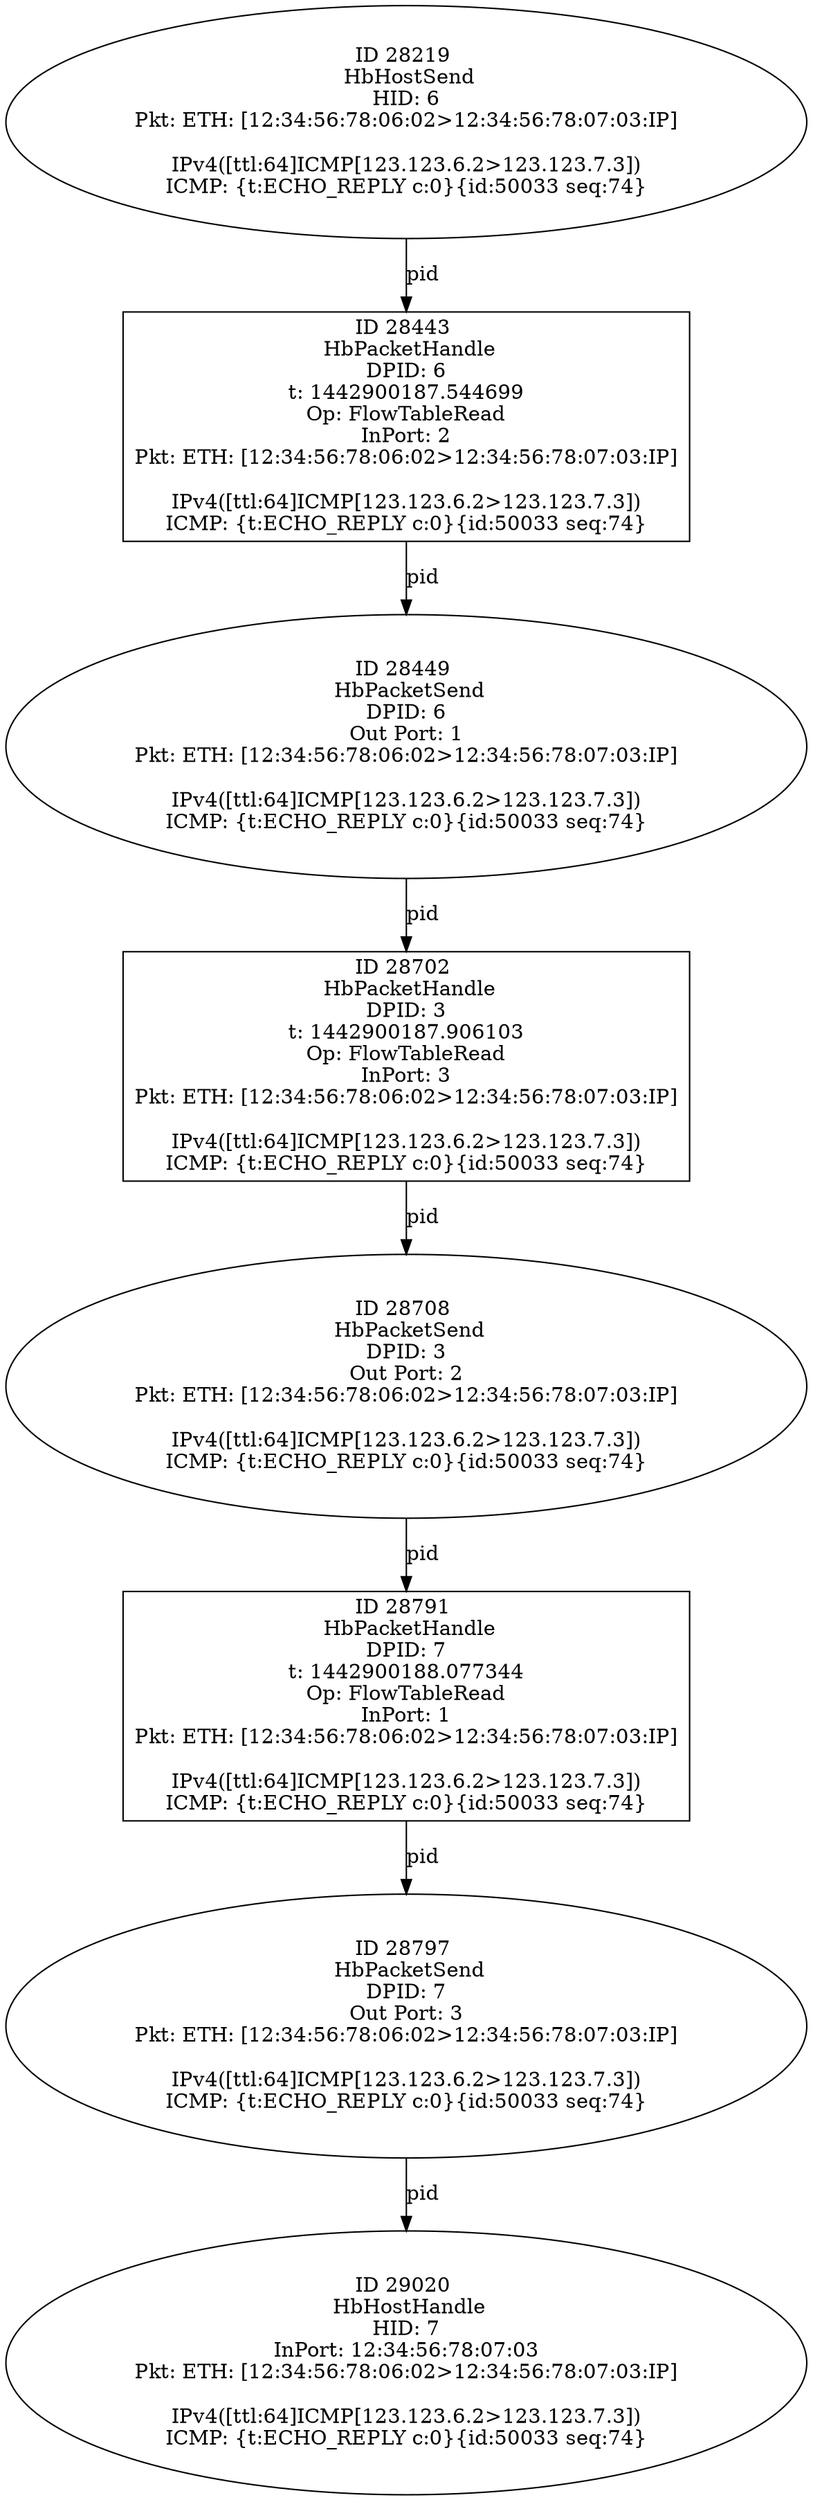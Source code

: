 strict digraph G {
28449 [shape=oval, event=<hb_events.HbPacketSend object at 0x10dc6c090>, label="ID 28449 
 HbPacketSend
DPID: 6
Out Port: 1
Pkt: ETH: [12:34:56:78:06:02>12:34:56:78:07:03:IP]

IPv4([ttl:64]ICMP[123.123.6.2>123.123.7.3])
ICMP: {t:ECHO_REPLY c:0}{id:50033 seq:74}"];
28219 [shape=oval, event=<hb_events.HbHostSend object at 0x10dbb0990>, label="ID 28219 
 HbHostSend
HID: 6
Pkt: ETH: [12:34:56:78:06:02>12:34:56:78:07:03:IP]

IPv4([ttl:64]ICMP[123.123.6.2>123.123.7.3])
ICMP: {t:ECHO_REPLY c:0}{id:50033 seq:74}"];
28708 [shape=oval, event=<hb_events.HbPacketSend object at 0x10dd54f90>, label="ID 28708 
 HbPacketSend
DPID: 3
Out Port: 2
Pkt: ETH: [12:34:56:78:06:02>12:34:56:78:07:03:IP]

IPv4([ttl:64]ICMP[123.123.6.2>123.123.7.3])
ICMP: {t:ECHO_REPLY c:0}{id:50033 seq:74}"];
28791 [shape=box, event=<hb_events.HbPacketHandle object at 0x10dd99990>, label="ID 28791 
 HbPacketHandle
DPID: 7
t: 1442900188.077344
Op: FlowTableRead
InPort: 1
Pkt: ETH: [12:34:56:78:06:02>12:34:56:78:07:03:IP]

IPv4([ttl:64]ICMP[123.123.6.2>123.123.7.3])
ICMP: {t:ECHO_REPLY c:0}{id:50033 seq:74}"];
28443 [shape=box, event=<hb_events.HbPacketHandle object at 0x10dc64c90>, label="ID 28443 
 HbPacketHandle
DPID: 6
t: 1442900187.544699
Op: FlowTableRead
InPort: 2
Pkt: ETH: [12:34:56:78:06:02>12:34:56:78:07:03:IP]

IPv4([ttl:64]ICMP[123.123.6.2>123.123.7.3])
ICMP: {t:ECHO_REPLY c:0}{id:50033 seq:74}"];
29020 [shape=oval, event=<hb_events.HbHostHandle object at 0x10de41510>, label="ID 29020 
 HbHostHandle
HID: 7
InPort: 12:34:56:78:07:03
Pkt: ETH: [12:34:56:78:06:02>12:34:56:78:07:03:IP]

IPv4([ttl:64]ICMP[123.123.6.2>123.123.7.3])
ICMP: {t:ECHO_REPLY c:0}{id:50033 seq:74}"];
28797 [shape=oval, event=<hb_events.HbPacketSend object at 0x10ddad490>, label="ID 28797 
 HbPacketSend
DPID: 7
Out Port: 3
Pkt: ETH: [12:34:56:78:06:02>12:34:56:78:07:03:IP]

IPv4([ttl:64]ICMP[123.123.6.2>123.123.7.3])
ICMP: {t:ECHO_REPLY c:0}{id:50033 seq:74}"];
28702 [shape=box, event=<hb_events.HbPacketHandle object at 0x10dd4db50>, label="ID 28702 
 HbPacketHandle
DPID: 3
t: 1442900187.906103
Op: FlowTableRead
InPort: 3
Pkt: ETH: [12:34:56:78:06:02>12:34:56:78:07:03:IP]

IPv4([ttl:64]ICMP[123.123.6.2>123.123.7.3])
ICMP: {t:ECHO_REPLY c:0}{id:50033 seq:74}"];
28449 -> 28702  [rel=pid, label=pid];
28219 -> 28443  [rel=pid, label=pid];
28708 -> 28791  [rel=pid, label=pid];
28791 -> 28797  [rel=pid, label=pid];
28443 -> 28449  [rel=pid, label=pid];
28797 -> 29020  [rel=pid, label=pid];
28702 -> 28708  [rel=pid, label=pid];
}
